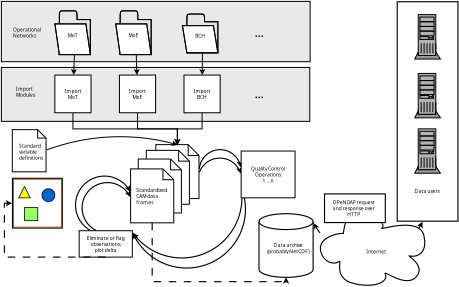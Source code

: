 <?xml version="1.0" encoding="UTF-8"?>
<dia:diagram xmlns:dia="http://www.lysator.liu.se/~alla/dia/">
  <dia:layer name="Background" visible="true" active="true">
    <dia:object type="Standard - Arc" version="0" id="O0">
      <dia:attribute name="obj_pos">
        <dia:point val="24.845,25.078"/>
      </dia:attribute>
      <dia:attribute name="obj_bb">
        <dia:rectangle val="24.768,22.098;36.952,25.527"/>
      </dia:attribute>
      <dia:attribute name="conn_endpoints">
        <dia:point val="24.845,25.078"/>
        <dia:point val="36.875,25.45"/>
      </dia:attribute>
      <dia:attribute name="curve_distance">
        <dia:real val="-3.088"/>
      </dia:attribute>
      <dia:attribute name="line_width">
        <dia:real val="0.15"/>
      </dia:attribute>
      <dia:attribute name="end_arrow">
        <dia:enum val="22"/>
      </dia:attribute>
      <dia:attribute name="end_arrow_length">
        <dia:real val="0.5"/>
      </dia:attribute>
      <dia:attribute name="end_arrow_width">
        <dia:real val="0.5"/>
      </dia:attribute>
      <dia:connections>
        <dia:connection handle="0" to="O5" connection="4"/>
        <dia:connection handle="1" to="O29" connection="16"/>
      </dia:connections>
    </dia:object>
    <dia:object type="Standard - Arc" version="0" id="O1">
      <dia:attribute name="obj_pos">
        <dia:point val="24.845,25.078"/>
      </dia:attribute>
      <dia:attribute name="obj_bb">
        <dia:rectangle val="24.768,23.215;36.952,25.527"/>
      </dia:attribute>
      <dia:attribute name="conn_endpoints">
        <dia:point val="24.845,25.078"/>
        <dia:point val="36.875,25.45"/>
      </dia:attribute>
      <dia:attribute name="curve_distance">
        <dia:real val="-1.97"/>
      </dia:attribute>
      <dia:attribute name="line_width">
        <dia:real val="0.15"/>
      </dia:attribute>
      <dia:attribute name="end_arrow">
        <dia:enum val="22"/>
      </dia:attribute>
      <dia:attribute name="end_arrow_length">
        <dia:real val="0.5"/>
      </dia:attribute>
      <dia:attribute name="end_arrow_width">
        <dia:real val="0.5"/>
      </dia:attribute>
      <dia:connections>
        <dia:connection handle="0" to="O5" connection="4"/>
        <dia:connection handle="1" to="O29" connection="16"/>
      </dia:connections>
    </dia:object>
    <dia:object type="Standard - Arc" version="0" id="O2">
      <dia:attribute name="obj_pos">
        <dia:point val="39.89,34.881"/>
      </dia:attribute>
      <dia:attribute name="obj_bb">
        <dia:rectangle val="39.784,16.994;60.227,37.223"/>
      </dia:attribute>
      <dia:attribute name="conn_endpoints">
        <dia:point val="39.89,34.881"/>
        <dia:point val="58.028,17.1"/>
      </dia:attribute>
      <dia:attribute name="curve_distance">
        <dia:real val="10.443"/>
      </dia:attribute>
      <dia:attribute name="line_width">
        <dia:real val="0.15"/>
      </dia:attribute>
      <dia:attribute name="line_style">
        <dia:enum val="1"/>
      </dia:attribute>
      <dia:attribute name="start_arrow">
        <dia:enum val="22"/>
      </dia:attribute>
      <dia:attribute name="start_arrow_length">
        <dia:real val="0.5"/>
      </dia:attribute>
      <dia:attribute name="start_arrow_width">
        <dia:real val="0.5"/>
      </dia:attribute>
      <dia:attribute name="end_arrow">
        <dia:enum val="22"/>
      </dia:attribute>
      <dia:attribute name="end_arrow_length">
        <dia:real val="0.5"/>
      </dia:attribute>
      <dia:attribute name="end_arrow_width">
        <dia:real val="0.5"/>
      </dia:attribute>
      <dia:connections>
        <dia:connection handle="0" to="O37" connection="2"/>
        <dia:connection handle="1" to="O42" connection="8"/>
      </dia:connections>
    </dia:object>
    <dia:group>
      <dia:object type="Filesystem - File" version="1" id="O3">
        <dia:attribute name="obj_pos">
          <dia:point val="2.95,19.512"/>
        </dia:attribute>
        <dia:attribute name="obj_bb">
          <dia:rectangle val="2.9,19.462;7.496,25.156"/>
        </dia:attribute>
        <dia:attribute name="meta">
          <dia:composite type="dict"/>
        </dia:attribute>
        <dia:attribute name="elem_corner">
          <dia:point val="2.95,19.512"/>
        </dia:attribute>
        <dia:attribute name="elem_width">
          <dia:real val="4.475"/>
        </dia:attribute>
        <dia:attribute name="elem_height">
          <dia:real val="5.594"/>
        </dia:attribute>
        <dia:attribute name="line_width">
          <dia:real val="0.1"/>
        </dia:attribute>
        <dia:attribute name="line_colour">
          <dia:color val="#000000"/>
        </dia:attribute>
        <dia:attribute name="fill_colour">
          <dia:color val="#ffffff"/>
        </dia:attribute>
        <dia:attribute name="show_background">
          <dia:boolean val="true"/>
        </dia:attribute>
        <dia:attribute name="line_style">
          <dia:enum val="0"/>
          <dia:real val="1"/>
        </dia:attribute>
        <dia:attribute name="flip_horizontal">
          <dia:boolean val="false"/>
        </dia:attribute>
        <dia:attribute name="flip_vertical">
          <dia:boolean val="false"/>
        </dia:attribute>
        <dia:attribute name="subscale">
          <dia:real val="1"/>
        </dia:attribute>
      </dia:object>
      <dia:object type="Standard - Text" version="1" id="O4">
        <dia:attribute name="obj_pos">
          <dia:point val="3.837,21.909"/>
        </dia:attribute>
        <dia:attribute name="obj_bb">
          <dia:rectangle val="3.837,21.314;7.18,23.662"/>
        </dia:attribute>
        <dia:attribute name="text">
          <dia:composite type="text">
            <dia:attribute name="string">
              <dia:string>#Standard
variable
definitions#</dia:string>
            </dia:attribute>
            <dia:attribute name="font">
              <dia:font family="sans" style="0" name="Helvetica"/>
            </dia:attribute>
            <dia:attribute name="height">
              <dia:real val="0.8"/>
            </dia:attribute>
            <dia:attribute name="pos">
              <dia:point val="3.837,21.909"/>
            </dia:attribute>
            <dia:attribute name="color">
              <dia:color val="#000000"/>
            </dia:attribute>
            <dia:attribute name="alignment">
              <dia:enum val="0"/>
            </dia:attribute>
          </dia:composite>
        </dia:attribute>
        <dia:attribute name="valign">
          <dia:enum val="3"/>
        </dia:attribute>
      </dia:object>
    </dia:group>
    <dia:group>
      <dia:object type="Filesystem - File" version="1" id="O5">
        <dia:attribute name="obj_pos">
          <dia:point val="21.985,21.503"/>
        </dia:attribute>
        <dia:attribute name="obj_bb">
          <dia:rectangle val="21.935,21.453;27.776,28.703"/>
        </dia:attribute>
        <dia:attribute name="meta">
          <dia:composite type="dict"/>
        </dia:attribute>
        <dia:attribute name="elem_corner">
          <dia:point val="21.985,21.503"/>
        </dia:attribute>
        <dia:attribute name="elem_width">
          <dia:real val="5.72"/>
        </dia:attribute>
        <dia:attribute name="elem_height">
          <dia:real val="7.15"/>
        </dia:attribute>
        <dia:attribute name="line_width">
          <dia:real val="0.1"/>
        </dia:attribute>
        <dia:attribute name="line_colour">
          <dia:color val="#000000"/>
        </dia:attribute>
        <dia:attribute name="fill_colour">
          <dia:color val="#ffffff"/>
        </dia:attribute>
        <dia:attribute name="show_background">
          <dia:boolean val="true"/>
        </dia:attribute>
        <dia:attribute name="line_style">
          <dia:enum val="0"/>
          <dia:real val="1"/>
        </dia:attribute>
        <dia:attribute name="flip_horizontal">
          <dia:boolean val="false"/>
        </dia:attribute>
        <dia:attribute name="flip_vertical">
          <dia:boolean val="false"/>
        </dia:attribute>
        <dia:attribute name="subscale">
          <dia:real val="1"/>
        </dia:attribute>
      </dia:object>
      <dia:object type="Filesystem - File" version="1" id="O6">
        <dia:attribute name="obj_pos">
          <dia:point val="20.72,22.258"/>
        </dia:attribute>
        <dia:attribute name="obj_bb">
          <dia:rectangle val="20.67,22.208;26.511,29.458"/>
        </dia:attribute>
        <dia:attribute name="meta">
          <dia:composite type="dict"/>
        </dia:attribute>
        <dia:attribute name="elem_corner">
          <dia:point val="20.72,22.258"/>
        </dia:attribute>
        <dia:attribute name="elem_width">
          <dia:real val="5.72"/>
        </dia:attribute>
        <dia:attribute name="elem_height">
          <dia:real val="7.15"/>
        </dia:attribute>
        <dia:attribute name="line_width">
          <dia:real val="0.1"/>
        </dia:attribute>
        <dia:attribute name="line_colour">
          <dia:color val="#000000"/>
        </dia:attribute>
        <dia:attribute name="fill_colour">
          <dia:color val="#ffffff"/>
        </dia:attribute>
        <dia:attribute name="show_background">
          <dia:boolean val="true"/>
        </dia:attribute>
        <dia:attribute name="line_style">
          <dia:enum val="0"/>
          <dia:real val="1"/>
        </dia:attribute>
        <dia:attribute name="flip_horizontal">
          <dia:boolean val="false"/>
        </dia:attribute>
        <dia:attribute name="flip_vertical">
          <dia:boolean val="false"/>
        </dia:attribute>
        <dia:attribute name="subscale">
          <dia:real val="1"/>
        </dia:attribute>
      </dia:object>
      <dia:object type="Filesystem - File" version="1" id="O7">
        <dia:attribute name="obj_pos">
          <dia:point val="19.655,23.413"/>
        </dia:attribute>
        <dia:attribute name="obj_bb">
          <dia:rectangle val="19.605,23.363;25.446,30.613"/>
        </dia:attribute>
        <dia:attribute name="meta">
          <dia:composite type="dict"/>
        </dia:attribute>
        <dia:attribute name="elem_corner">
          <dia:point val="19.655,23.413"/>
        </dia:attribute>
        <dia:attribute name="elem_width">
          <dia:real val="5.72"/>
        </dia:attribute>
        <dia:attribute name="elem_height">
          <dia:real val="7.15"/>
        </dia:attribute>
        <dia:attribute name="line_width">
          <dia:real val="0.1"/>
        </dia:attribute>
        <dia:attribute name="line_colour">
          <dia:color val="#000000"/>
        </dia:attribute>
        <dia:attribute name="fill_colour">
          <dia:color val="#ffffff"/>
        </dia:attribute>
        <dia:attribute name="show_background">
          <dia:boolean val="true"/>
        </dia:attribute>
        <dia:attribute name="line_style">
          <dia:enum val="0"/>
          <dia:real val="1"/>
        </dia:attribute>
        <dia:attribute name="flip_horizontal">
          <dia:boolean val="false"/>
        </dia:attribute>
        <dia:attribute name="flip_vertical">
          <dia:boolean val="false"/>
        </dia:attribute>
        <dia:attribute name="subscale">
          <dia:real val="1"/>
        </dia:attribute>
      </dia:object>
      <dia:object type="Filesystem - File" version="1" id="O8">
        <dia:attribute name="obj_pos">
          <dia:point val="18.64,24.718"/>
        </dia:attribute>
        <dia:attribute name="obj_bb">
          <dia:rectangle val="18.59,24.668;24.431,31.918"/>
        </dia:attribute>
        <dia:attribute name="meta">
          <dia:composite type="dict"/>
        </dia:attribute>
        <dia:attribute name="elem_corner">
          <dia:point val="18.64,24.718"/>
        </dia:attribute>
        <dia:attribute name="elem_width">
          <dia:real val="5.72"/>
        </dia:attribute>
        <dia:attribute name="elem_height">
          <dia:real val="7.15"/>
        </dia:attribute>
        <dia:attribute name="line_width">
          <dia:real val="0.1"/>
        </dia:attribute>
        <dia:attribute name="line_colour">
          <dia:color val="#000000"/>
        </dia:attribute>
        <dia:attribute name="fill_colour">
          <dia:color val="#ffffff"/>
        </dia:attribute>
        <dia:attribute name="show_background">
          <dia:boolean val="true"/>
        </dia:attribute>
        <dia:attribute name="line_style">
          <dia:enum val="0"/>
          <dia:real val="1"/>
        </dia:attribute>
        <dia:attribute name="flip_horizontal">
          <dia:boolean val="false"/>
        </dia:attribute>
        <dia:attribute name="flip_vertical">
          <dia:boolean val="false"/>
        </dia:attribute>
        <dia:attribute name="subscale">
          <dia:real val="1"/>
        </dia:attribute>
      </dia:object>
      <dia:object type="Standard - Text" version="1" id="O9">
        <dia:attribute name="obj_pos">
          <dia:point val="19.4,27.793"/>
        </dia:attribute>
        <dia:attribute name="obj_bb">
          <dia:rectangle val="19.4,27.198;23.618,29.545"/>
        </dia:attribute>
        <dia:attribute name="text">
          <dia:composite type="text">
            <dia:attribute name="string">
              <dia:string>#Standardized
CAM data
frames#</dia:string>
            </dia:attribute>
            <dia:attribute name="font">
              <dia:font family="sans" style="0" name="Helvetica"/>
            </dia:attribute>
            <dia:attribute name="height">
              <dia:real val="0.8"/>
            </dia:attribute>
            <dia:attribute name="pos">
              <dia:point val="19.4,27.793"/>
            </dia:attribute>
            <dia:attribute name="color">
              <dia:color val="#000000"/>
            </dia:attribute>
            <dia:attribute name="alignment">
              <dia:enum val="0"/>
            </dia:attribute>
          </dia:composite>
        </dia:attribute>
        <dia:attribute name="valign">
          <dia:enum val="3"/>
        </dia:attribute>
      </dia:object>
    </dia:group>
    <dia:object type="Standard - Arc" version="0" id="O10">
      <dia:attribute name="obj_pos">
        <dia:point val="5.188,22.309"/>
      </dia:attribute>
      <dia:attribute name="obj_bb">
        <dia:rectangle val="5.135,20.436;24.897,22.361"/>
      </dia:attribute>
      <dia:attribute name="conn_endpoints">
        <dia:point val="5.188,22.309"/>
        <dia:point val="24.845,21.503"/>
      </dia:attribute>
      <dia:attribute name="curve_distance">
        <dia:real val="-1.391"/>
      </dia:attribute>
      <dia:attribute name="end_arrow">
        <dia:enum val="22"/>
      </dia:attribute>
      <dia:attribute name="end_arrow_length">
        <dia:real val="0.5"/>
      </dia:attribute>
      <dia:attribute name="end_arrow_width">
        <dia:real val="0.5"/>
      </dia:attribute>
      <dia:connections>
        <dia:connection handle="0" to="O3" connection="4"/>
        <dia:connection handle="1" to="O5" connection="0"/>
      </dia:connections>
    </dia:object>
    <dia:group>
      <dia:object type="Standard - Box" version="0" id="O11">
        <dia:attribute name="obj_pos">
          <dia:point val="1.5,2.5"/>
        </dia:attribute>
        <dia:attribute name="obj_bb">
          <dia:rectangle val="1.45,2.45;42.5,10.55"/>
        </dia:attribute>
        <dia:attribute name="elem_corner">
          <dia:point val="1.5,2.5"/>
        </dia:attribute>
        <dia:attribute name="elem_width">
          <dia:real val="40.95"/>
        </dia:attribute>
        <dia:attribute name="elem_height">
          <dia:real val="8"/>
        </dia:attribute>
        <dia:attribute name="border_width">
          <dia:real val="0.1"/>
        </dia:attribute>
        <dia:attribute name="inner_color">
          <dia:color val="#e9e9e9"/>
        </dia:attribute>
        <dia:attribute name="show_background">
          <dia:boolean val="true"/>
        </dia:attribute>
      </dia:object>
      <dia:object type="Filesystem - Folder" version="1" id="O12">
        <dia:attribute name="obj_pos">
          <dia:point val="8.6,3.75"/>
        </dia:attribute>
        <dia:attribute name="obj_bb">
          <dia:rectangle val="8.542,3.7;13.358,9.6"/>
        </dia:attribute>
        <dia:attribute name="meta">
          <dia:composite type="dict"/>
        </dia:attribute>
        <dia:attribute name="elem_corner">
          <dia:point val="8.6,3.75"/>
        </dia:attribute>
        <dia:attribute name="elem_width">
          <dia:real val="4.7"/>
        </dia:attribute>
        <dia:attribute name="elem_height">
          <dia:real val="5.8"/>
        </dia:attribute>
        <dia:attribute name="line_width">
          <dia:real val="0.1"/>
        </dia:attribute>
        <dia:attribute name="line_colour">
          <dia:color val="#000000"/>
        </dia:attribute>
        <dia:attribute name="fill_colour">
          <dia:color val="#ffffff"/>
        </dia:attribute>
        <dia:attribute name="show_background">
          <dia:boolean val="true"/>
        </dia:attribute>
        <dia:attribute name="line_style">
          <dia:enum val="0"/>
          <dia:real val="1"/>
        </dia:attribute>
        <dia:attribute name="padding">
          <dia:real val="0.1"/>
        </dia:attribute>
        <dia:attribute name="text">
          <dia:composite type="text">
            <dia:attribute name="string">
              <dia:string>#MoT#</dia:string>
            </dia:attribute>
            <dia:attribute name="font">
              <dia:font family="sans" style="0" name="Helvetica"/>
            </dia:attribute>
            <dia:attribute name="height">
              <dia:real val="0.8"/>
            </dia:attribute>
            <dia:attribute name="pos">
              <dia:point val="10.95,7.14"/>
            </dia:attribute>
            <dia:attribute name="color">
              <dia:color val="#000000"/>
            </dia:attribute>
            <dia:attribute name="alignment">
              <dia:enum val="1"/>
            </dia:attribute>
          </dia:composite>
        </dia:attribute>
        <dia:attribute name="flip_horizontal">
          <dia:boolean val="false"/>
        </dia:attribute>
        <dia:attribute name="flip_vertical">
          <dia:boolean val="false"/>
        </dia:attribute>
        <dia:attribute name="subscale">
          <dia:real val="1"/>
        </dia:attribute>
      </dia:object>
      <dia:object type="Filesystem - Folder" version="1" id="O13">
        <dia:attribute name="obj_pos">
          <dia:point val="16.664,3.75"/>
        </dia:attribute>
        <dia:attribute name="obj_bb">
          <dia:rectangle val="16.606,3.7;21.422,9.6"/>
        </dia:attribute>
        <dia:attribute name="meta">
          <dia:composite type="dict"/>
        </dia:attribute>
        <dia:attribute name="elem_corner">
          <dia:point val="16.664,3.75"/>
        </dia:attribute>
        <dia:attribute name="elem_width">
          <dia:real val="4.7"/>
        </dia:attribute>
        <dia:attribute name="elem_height">
          <dia:real val="5.8"/>
        </dia:attribute>
        <dia:attribute name="line_width">
          <dia:real val="0.1"/>
        </dia:attribute>
        <dia:attribute name="line_colour">
          <dia:color val="#000000"/>
        </dia:attribute>
        <dia:attribute name="fill_colour">
          <dia:color val="#ffffff"/>
        </dia:attribute>
        <dia:attribute name="show_background">
          <dia:boolean val="true"/>
        </dia:attribute>
        <dia:attribute name="line_style">
          <dia:enum val="0"/>
          <dia:real val="1"/>
        </dia:attribute>
        <dia:attribute name="padding">
          <dia:real val="0.1"/>
        </dia:attribute>
        <dia:attribute name="text">
          <dia:composite type="text">
            <dia:attribute name="string">
              <dia:string>#MoE#</dia:string>
            </dia:attribute>
            <dia:attribute name="font">
              <dia:font family="sans" style="0" name="Helvetica"/>
            </dia:attribute>
            <dia:attribute name="height">
              <dia:real val="0.8"/>
            </dia:attribute>
            <dia:attribute name="pos">
              <dia:point val="19.014,7.14"/>
            </dia:attribute>
            <dia:attribute name="color">
              <dia:color val="#000000"/>
            </dia:attribute>
            <dia:attribute name="alignment">
              <dia:enum val="1"/>
            </dia:attribute>
          </dia:composite>
        </dia:attribute>
        <dia:attribute name="flip_horizontal">
          <dia:boolean val="false"/>
        </dia:attribute>
        <dia:attribute name="flip_vertical">
          <dia:boolean val="false"/>
        </dia:attribute>
        <dia:attribute name="subscale">
          <dia:real val="1"/>
        </dia:attribute>
      </dia:object>
      <dia:object type="Filesystem - Folder" version="1" id="O14">
        <dia:attribute name="obj_pos">
          <dia:point val="25.512,4.181"/>
        </dia:attribute>
        <dia:attribute name="obj_bb">
          <dia:rectangle val="25.453,4.131;30.271,9.363"/>
        </dia:attribute>
        <dia:attribute name="meta">
          <dia:composite type="dict"/>
        </dia:attribute>
        <dia:attribute name="elem_corner">
          <dia:point val="25.512,4.181"/>
        </dia:attribute>
        <dia:attribute name="elem_width">
          <dia:real val="4.7"/>
        </dia:attribute>
        <dia:attribute name="elem_height">
          <dia:real val="5.131"/>
        </dia:attribute>
        <dia:attribute name="line_width">
          <dia:real val="0.1"/>
        </dia:attribute>
        <dia:attribute name="line_colour">
          <dia:color val="#000000"/>
        </dia:attribute>
        <dia:attribute name="fill_colour">
          <dia:color val="#ffffff"/>
        </dia:attribute>
        <dia:attribute name="show_background">
          <dia:boolean val="true"/>
        </dia:attribute>
        <dia:attribute name="line_style">
          <dia:enum val="0"/>
          <dia:real val="1"/>
        </dia:attribute>
        <dia:attribute name="padding">
          <dia:real val="0.1"/>
        </dia:attribute>
        <dia:attribute name="text">
          <dia:composite type="text">
            <dia:attribute name="string">
              <dia:string>#BCH#</dia:string>
            </dia:attribute>
            <dia:attribute name="font">
              <dia:font family="sans" style="0" name="Helvetica"/>
            </dia:attribute>
            <dia:attribute name="height">
              <dia:real val="0.8"/>
            </dia:attribute>
            <dia:attribute name="pos">
              <dia:point val="27.862,7.203"/>
            </dia:attribute>
            <dia:attribute name="color">
              <dia:color val="#000000"/>
            </dia:attribute>
            <dia:attribute name="alignment">
              <dia:enum val="1"/>
            </dia:attribute>
          </dia:composite>
        </dia:attribute>
        <dia:attribute name="flip_horizontal">
          <dia:boolean val="false"/>
        </dia:attribute>
        <dia:attribute name="flip_vertical">
          <dia:boolean val="false"/>
        </dia:attribute>
        <dia:attribute name="subscale">
          <dia:real val="1"/>
        </dia:attribute>
      </dia:object>
      <dia:object type="Standard - Text" version="1" id="O15">
        <dia:attribute name="obj_pos">
          <dia:point val="3.05,6.5"/>
        </dia:attribute>
        <dia:attribute name="obj_bb">
          <dia:rectangle val="3.05,5.905;6.798,7.452"/>
        </dia:attribute>
        <dia:attribute name="text">
          <dia:composite type="text">
            <dia:attribute name="string">
              <dia:string>#Operational
Networks#</dia:string>
            </dia:attribute>
            <dia:attribute name="font">
              <dia:font family="sans" style="0" name="Helvetica"/>
            </dia:attribute>
            <dia:attribute name="height">
              <dia:real val="0.8"/>
            </dia:attribute>
            <dia:attribute name="pos">
              <dia:point val="3.05,6.5"/>
            </dia:attribute>
            <dia:attribute name="color">
              <dia:color val="#000000"/>
            </dia:attribute>
            <dia:attribute name="alignment">
              <dia:enum val="0"/>
            </dia:attribute>
          </dia:composite>
        </dia:attribute>
        <dia:attribute name="valign">
          <dia:enum val="3"/>
        </dia:attribute>
      </dia:object>
      <dia:object type="Standard - Text" version="1" id="O16">
        <dia:attribute name="obj_pos">
          <dia:point val="35.055,7.236"/>
        </dia:attribute>
        <dia:attribute name="obj_bb">
          <dia:rectangle val="35.055,5.664;36.667,7.636"/>
        </dia:attribute>
        <dia:attribute name="text">
          <dia:composite type="text">
            <dia:attribute name="string">
              <dia:string>#...#</dia:string>
            </dia:attribute>
            <dia:attribute name="font">
              <dia:font family="sans" style="0" name="Helvetica"/>
            </dia:attribute>
            <dia:attribute name="height">
              <dia:real val="2.117"/>
            </dia:attribute>
            <dia:attribute name="pos">
              <dia:point val="35.055,7.236"/>
            </dia:attribute>
            <dia:attribute name="color">
              <dia:color val="#000000"/>
            </dia:attribute>
            <dia:attribute name="alignment">
              <dia:enum val="0"/>
            </dia:attribute>
          </dia:composite>
        </dia:attribute>
        <dia:attribute name="valign">
          <dia:enum val="3"/>
        </dia:attribute>
      </dia:object>
    </dia:group>
    <dia:group>
      <dia:object type="Standard - Box" version="0" id="O17">
        <dia:attribute name="obj_pos">
          <dia:point val="1.5,11.262"/>
        </dia:attribute>
        <dia:attribute name="obj_bb">
          <dia:rectangle val="1.45,11.213;42.45,18.462"/>
        </dia:attribute>
        <dia:attribute name="elem_corner">
          <dia:point val="1.5,11.262"/>
        </dia:attribute>
        <dia:attribute name="elem_width">
          <dia:real val="40.9"/>
        </dia:attribute>
        <dia:attribute name="elem_height">
          <dia:real val="7.15"/>
        </dia:attribute>
        <dia:attribute name="border_width">
          <dia:real val="0.1"/>
        </dia:attribute>
        <dia:attribute name="inner_color">
          <dia:color val="#e9e9e9"/>
        </dia:attribute>
        <dia:attribute name="show_background">
          <dia:boolean val="true"/>
        </dia:attribute>
      </dia:object>
      <dia:object type="Flowchart - Box" version="0" id="O18">
        <dia:attribute name="obj_pos">
          <dia:point val="8.592,12.273"/>
        </dia:attribute>
        <dia:attribute name="obj_bb">
          <dia:rectangle val="8.542,12.223;13.442,17.323"/>
        </dia:attribute>
        <dia:attribute name="elem_corner">
          <dia:point val="8.592,12.273"/>
        </dia:attribute>
        <dia:attribute name="elem_width">
          <dia:real val="4.8"/>
        </dia:attribute>
        <dia:attribute name="elem_height">
          <dia:real val="5.0"/>
        </dia:attribute>
        <dia:attribute name="show_background">
          <dia:boolean val="true"/>
        </dia:attribute>
        <dia:attribute name="padding">
          <dia:real val="0.5"/>
        </dia:attribute>
        <dia:attribute name="text">
          <dia:composite type="text">
            <dia:attribute name="string">
              <dia:string>#Import
MoT#</dia:string>
            </dia:attribute>
            <dia:attribute name="font">
              <dia:font family="sans" style="0" name="Helvetica"/>
            </dia:attribute>
            <dia:attribute name="height">
              <dia:real val="0.8"/>
            </dia:attribute>
            <dia:attribute name="pos">
              <dia:point val="10.992,14.568"/>
            </dia:attribute>
            <dia:attribute name="color">
              <dia:color val="#000000"/>
            </dia:attribute>
            <dia:attribute name="alignment">
              <dia:enum val="1"/>
            </dia:attribute>
          </dia:composite>
        </dia:attribute>
      </dia:object>
      <dia:object type="Flowchart - Box" version="0" id="O19">
        <dia:attribute name="obj_pos">
          <dia:point val="17.156,12.273"/>
        </dia:attribute>
        <dia:attribute name="obj_bb">
          <dia:rectangle val="17.106,12.223;22.006,17.323"/>
        </dia:attribute>
        <dia:attribute name="elem_corner">
          <dia:point val="17.156,12.273"/>
        </dia:attribute>
        <dia:attribute name="elem_width">
          <dia:real val="4.8"/>
        </dia:attribute>
        <dia:attribute name="elem_height">
          <dia:real val="5.0"/>
        </dia:attribute>
        <dia:attribute name="show_background">
          <dia:boolean val="true"/>
        </dia:attribute>
        <dia:attribute name="padding">
          <dia:real val="0.5"/>
        </dia:attribute>
        <dia:attribute name="text">
          <dia:composite type="text">
            <dia:attribute name="string">
              <dia:string>#Import
MoE#</dia:string>
            </dia:attribute>
            <dia:attribute name="font">
              <dia:font family="sans" style="0" name="Helvetica"/>
            </dia:attribute>
            <dia:attribute name="height">
              <dia:real val="0.8"/>
            </dia:attribute>
            <dia:attribute name="pos">
              <dia:point val="19.556,14.568"/>
            </dia:attribute>
            <dia:attribute name="color">
              <dia:color val="#000000"/>
            </dia:attribute>
            <dia:attribute name="alignment">
              <dia:enum val="1"/>
            </dia:attribute>
          </dia:composite>
        </dia:attribute>
      </dia:object>
      <dia:object type="Flowchart - Box" version="0" id="O20">
        <dia:attribute name="obj_pos">
          <dia:point val="25.72,12.273"/>
        </dia:attribute>
        <dia:attribute name="obj_bb">
          <dia:rectangle val="25.67,12.223;30.57,17.323"/>
        </dia:attribute>
        <dia:attribute name="elem_corner">
          <dia:point val="25.72,12.273"/>
        </dia:attribute>
        <dia:attribute name="elem_width">
          <dia:real val="4.8"/>
        </dia:attribute>
        <dia:attribute name="elem_height">
          <dia:real val="5.0"/>
        </dia:attribute>
        <dia:attribute name="show_background">
          <dia:boolean val="true"/>
        </dia:attribute>
        <dia:attribute name="padding">
          <dia:real val="0.5"/>
        </dia:attribute>
        <dia:attribute name="text">
          <dia:composite type="text">
            <dia:attribute name="string">
              <dia:string>#Import
BCH#</dia:string>
            </dia:attribute>
            <dia:attribute name="font">
              <dia:font family="sans" style="0" name="Helvetica"/>
            </dia:attribute>
            <dia:attribute name="height">
              <dia:real val="0.8"/>
            </dia:attribute>
            <dia:attribute name="pos">
              <dia:point val="28.12,14.568"/>
            </dia:attribute>
            <dia:attribute name="color">
              <dia:color val="#000000"/>
            </dia:attribute>
            <dia:attribute name="alignment">
              <dia:enum val="1"/>
            </dia:attribute>
          </dia:composite>
        </dia:attribute>
      </dia:object>
      <dia:object type="Standard - Text" version="1" id="O21">
        <dia:attribute name="obj_pos">
          <dia:point val="3.45,14.363"/>
        </dia:attribute>
        <dia:attribute name="obj_bb">
          <dia:rectangle val="3.45,13.768;6.107,15.315"/>
        </dia:attribute>
        <dia:attribute name="text">
          <dia:composite type="text">
            <dia:attribute name="string">
              <dia:string>#Import
Modules#</dia:string>
            </dia:attribute>
            <dia:attribute name="font">
              <dia:font family="sans" style="0" name="Helvetica"/>
            </dia:attribute>
            <dia:attribute name="height">
              <dia:real val="0.8"/>
            </dia:attribute>
            <dia:attribute name="pos">
              <dia:point val="3.45,14.363"/>
            </dia:attribute>
            <dia:attribute name="color">
              <dia:color val="#000000"/>
            </dia:attribute>
            <dia:attribute name="alignment">
              <dia:enum val="0"/>
            </dia:attribute>
          </dia:composite>
        </dia:attribute>
        <dia:attribute name="valign">
          <dia:enum val="3"/>
        </dia:attribute>
      </dia:object>
      <dia:object type="Standard - Text" version="1" id="O22">
        <dia:attribute name="obj_pos">
          <dia:point val="35.055,15.359"/>
        </dia:attribute>
        <dia:attribute name="obj_bb">
          <dia:rectangle val="35.055,13.786;36.667,15.759"/>
        </dia:attribute>
        <dia:attribute name="text">
          <dia:composite type="text">
            <dia:attribute name="string">
              <dia:string>#...#</dia:string>
            </dia:attribute>
            <dia:attribute name="font">
              <dia:font family="sans" style="0" name="Helvetica"/>
            </dia:attribute>
            <dia:attribute name="height">
              <dia:real val="2.117"/>
            </dia:attribute>
            <dia:attribute name="pos">
              <dia:point val="35.055,15.359"/>
            </dia:attribute>
            <dia:attribute name="color">
              <dia:color val="#000000"/>
            </dia:attribute>
            <dia:attribute name="alignment">
              <dia:enum val="0"/>
            </dia:attribute>
          </dia:composite>
        </dia:attribute>
        <dia:attribute name="valign">
          <dia:enum val="3"/>
        </dia:attribute>
      </dia:object>
    </dia:group>
    <dia:object type="Standard - ZigZagLine" version="1" id="O23">
      <dia:attribute name="obj_pos">
        <dia:point val="10.992,17.323"/>
      </dia:attribute>
      <dia:attribute name="obj_bb">
        <dia:rectangle val="10.942,17.273;25.207,21.615"/>
      </dia:attribute>
      <dia:attribute name="orth_points">
        <dia:point val="10.992,17.323"/>
        <dia:point val="10.992,19.413"/>
        <dia:point val="24.845,19.413"/>
        <dia:point val="24.845,21.503"/>
      </dia:attribute>
      <dia:attribute name="orth_orient">
        <dia:enum val="1"/>
        <dia:enum val="0"/>
        <dia:enum val="1"/>
      </dia:attribute>
      <dia:attribute name="autorouting">
        <dia:boolean val="true"/>
      </dia:attribute>
      <dia:attribute name="end_arrow">
        <dia:enum val="22"/>
      </dia:attribute>
      <dia:attribute name="end_arrow_length">
        <dia:real val="0.5"/>
      </dia:attribute>
      <dia:attribute name="end_arrow_width">
        <dia:real val="0.5"/>
      </dia:attribute>
      <dia:connections>
        <dia:connection handle="0" to="O18" connection="16"/>
        <dia:connection handle="1" to="O5" connection="0"/>
      </dia:connections>
    </dia:object>
    <dia:object type="Standard - ZigZagLine" version="1" id="O24">
      <dia:attribute name="obj_pos">
        <dia:point val="19.556,17.323"/>
      </dia:attribute>
      <dia:attribute name="obj_bb">
        <dia:rectangle val="19.506,17.273;25.207,21.615"/>
      </dia:attribute>
      <dia:attribute name="orth_points">
        <dia:point val="19.556,17.323"/>
        <dia:point val="19.556,19.413"/>
        <dia:point val="24.845,19.413"/>
        <dia:point val="24.845,21.503"/>
      </dia:attribute>
      <dia:attribute name="orth_orient">
        <dia:enum val="1"/>
        <dia:enum val="0"/>
        <dia:enum val="1"/>
      </dia:attribute>
      <dia:attribute name="autorouting">
        <dia:boolean val="true"/>
      </dia:attribute>
      <dia:attribute name="end_arrow">
        <dia:enum val="22"/>
      </dia:attribute>
      <dia:attribute name="end_arrow_length">
        <dia:real val="0.5"/>
      </dia:attribute>
      <dia:attribute name="end_arrow_width">
        <dia:real val="0.5"/>
      </dia:attribute>
      <dia:connections>
        <dia:connection handle="0" to="O19" connection="16"/>
        <dia:connection handle="1" to="O5" connection="0"/>
      </dia:connections>
    </dia:object>
    <dia:object type="Standard - ZigZagLine" version="1" id="O25">
      <dia:attribute name="obj_pos">
        <dia:point val="28.12,17.323"/>
      </dia:attribute>
      <dia:attribute name="obj_bb">
        <dia:rectangle val="24.484,17.273;28.17,21.615"/>
      </dia:attribute>
      <dia:attribute name="orth_points">
        <dia:point val="28.12,17.323"/>
        <dia:point val="28.12,19.413"/>
        <dia:point val="24.845,19.413"/>
        <dia:point val="24.845,21.503"/>
      </dia:attribute>
      <dia:attribute name="orth_orient">
        <dia:enum val="1"/>
        <dia:enum val="0"/>
        <dia:enum val="1"/>
      </dia:attribute>
      <dia:attribute name="autorouting">
        <dia:boolean val="true"/>
      </dia:attribute>
      <dia:attribute name="end_arrow">
        <dia:enum val="22"/>
      </dia:attribute>
      <dia:attribute name="end_arrow_length">
        <dia:real val="0.5"/>
      </dia:attribute>
      <dia:attribute name="end_arrow_width">
        <dia:real val="0.5"/>
      </dia:attribute>
      <dia:connections>
        <dia:connection handle="0" to="O20" connection="16"/>
        <dia:connection handle="1" to="O5" connection="0"/>
      </dia:connections>
    </dia:object>
    <dia:object type="Standard - Line" version="0" id="O26">
      <dia:attribute name="obj_pos">
        <dia:point val="19.392,9.6"/>
      </dia:attribute>
      <dia:attribute name="obj_bb">
        <dia:rectangle val="19.094,9.548;19.817,12.335"/>
      </dia:attribute>
      <dia:attribute name="conn_endpoints">
        <dia:point val="19.392,9.6"/>
        <dia:point val="19.475,12.223"/>
      </dia:attribute>
      <dia:attribute name="numcp">
        <dia:int val="1"/>
      </dia:attribute>
      <dia:attribute name="end_arrow">
        <dia:enum val="22"/>
      </dia:attribute>
      <dia:attribute name="end_arrow_length">
        <dia:real val="0.5"/>
      </dia:attribute>
      <dia:attribute name="end_arrow_width">
        <dia:real val="0.5"/>
      </dia:attribute>
      <dia:connections>
        <dia:connection handle="0" to="O13" connection="13"/>
        <dia:connection handle="1" to="O19" connection="16"/>
      </dia:connections>
    </dia:object>
    <dia:object type="Standard - Line" version="0" id="O27">
      <dia:attribute name="obj_pos">
        <dia:point val="11.192,9.6"/>
      </dia:attribute>
      <dia:attribute name="obj_bb">
        <dia:rectangle val="10.753,9.548;11.476,12.335"/>
      </dia:attribute>
      <dia:attribute name="conn_endpoints">
        <dia:point val="11.192,9.6"/>
        <dia:point val="11.091,12.223"/>
      </dia:attribute>
      <dia:attribute name="numcp">
        <dia:int val="1"/>
      </dia:attribute>
      <dia:attribute name="end_arrow">
        <dia:enum val="22"/>
      </dia:attribute>
      <dia:attribute name="end_arrow_length">
        <dia:real val="0.5"/>
      </dia:attribute>
      <dia:attribute name="end_arrow_width">
        <dia:real val="0.5"/>
      </dia:attribute>
      <dia:connections>
        <dia:connection handle="0" to="O12" connection="13"/>
        <dia:connection handle="1" to="O18" connection="16"/>
      </dia:connections>
    </dia:object>
    <dia:object type="Standard - Line" version="0" id="O28">
      <dia:attribute name="obj_pos">
        <dia:point val="28.165,9.363"/>
      </dia:attribute>
      <dia:attribute name="obj_bb">
        <dia:rectangle val="27.784,9.312;28.508,12.335"/>
      </dia:attribute>
      <dia:attribute name="conn_endpoints">
        <dia:point val="28.165,9.363"/>
        <dia:point val="28.141,12.223"/>
      </dia:attribute>
      <dia:attribute name="numcp">
        <dia:int val="1"/>
      </dia:attribute>
      <dia:attribute name="end_arrow">
        <dia:enum val="22"/>
      </dia:attribute>
      <dia:attribute name="end_arrow_length">
        <dia:real val="0.5"/>
      </dia:attribute>
      <dia:attribute name="end_arrow_width">
        <dia:real val="0.5"/>
      </dia:attribute>
      <dia:connections>
        <dia:connection handle="0" to="O14" connection="13"/>
        <dia:connection handle="1" to="O20" connection="16"/>
      </dia:connections>
    </dia:object>
    <dia:object type="Flowchart - Box" version="0" id="O29">
      <dia:attribute name="obj_pos">
        <dia:point val="33.3,22.35"/>
      </dia:attribute>
      <dia:attribute name="obj_bb">
        <dia:rectangle val="33.25,22.3;40.5,28.6"/>
      </dia:attribute>
      <dia:attribute name="elem_corner">
        <dia:point val="33.3,22.35"/>
      </dia:attribute>
      <dia:attribute name="elem_width">
        <dia:real val="7.15"/>
      </dia:attribute>
      <dia:attribute name="elem_height">
        <dia:real val="6.2"/>
      </dia:attribute>
      <dia:attribute name="show_background">
        <dia:boolean val="true"/>
      </dia:attribute>
      <dia:attribute name="padding">
        <dia:real val="0.5"/>
      </dia:attribute>
      <dia:attribute name="text">
        <dia:composite type="text">
          <dia:attribute name="string">
            <dia:string>#Quality Control
Operations
1 ... n#</dia:string>
          </dia:attribute>
          <dia:attribute name="font">
            <dia:font family="sans" style="0" name="Helvetica"/>
          </dia:attribute>
          <dia:attribute name="height">
            <dia:real val="0.8"/>
          </dia:attribute>
          <dia:attribute name="pos">
            <dia:point val="36.875,24.845"/>
          </dia:attribute>
          <dia:attribute name="color">
            <dia:color val="#000000"/>
          </dia:attribute>
          <dia:attribute name="alignment">
            <dia:enum val="1"/>
          </dia:attribute>
        </dia:composite>
      </dia:attribute>
    </dia:object>
    <dia:object type="Flowchart - Box" version="0" id="O30">
      <dia:attribute name="obj_pos">
        <dia:point val="11.815,32.916"/>
      </dia:attribute>
      <dia:attribute name="obj_bb">
        <dia:rectangle val="11.765,32.866;18.915,36.466"/>
      </dia:attribute>
      <dia:attribute name="elem_corner">
        <dia:point val="11.815,32.916"/>
      </dia:attribute>
      <dia:attribute name="elem_width">
        <dia:real val="7.05"/>
      </dia:attribute>
      <dia:attribute name="elem_height">
        <dia:real val="3.5"/>
      </dia:attribute>
      <dia:attribute name="border_width">
        <dia:real val="0.1"/>
      </dia:attribute>
      <dia:attribute name="show_background">
        <dia:boolean val="true"/>
      </dia:attribute>
      <dia:attribute name="padding">
        <dia:real val="0.5"/>
      </dia:attribute>
      <dia:attribute name="text">
        <dia:composite type="text">
          <dia:attribute name="string">
            <dia:string>#Eliminate or flag
observations;
plot delta#</dia:string>
          </dia:attribute>
          <dia:attribute name="font">
            <dia:font family="sans" style="0" name="Helvetica"/>
          </dia:attribute>
          <dia:attribute name="height">
            <dia:real val="0.8"/>
          </dia:attribute>
          <dia:attribute name="pos">
            <dia:point val="15.34,34.061"/>
          </dia:attribute>
          <dia:attribute name="color">
            <dia:color val="#000000"/>
          </dia:attribute>
          <dia:attribute name="alignment">
            <dia:enum val="1"/>
          </dia:attribute>
        </dia:composite>
      </dia:attribute>
    </dia:object>
    <dia:object type="Standard - Arc" version="0" id="O31">
      <dia:attribute name="obj_pos">
        <dia:point val="36.875,25.45"/>
      </dia:attribute>
      <dia:attribute name="obj_bb">
        <dia:rectangle val="15.242,25.352;36.974,37.078"/>
      </dia:attribute>
      <dia:attribute name="conn_endpoints">
        <dia:point val="36.875,25.45"/>
        <dia:point val="15.34,34.666"/>
      </dia:attribute>
      <dia:attribute name="curve_distance">
        <dia:real val="-6.326"/>
      </dia:attribute>
      <dia:attribute name="line_width">
        <dia:real val="0.15"/>
      </dia:attribute>
      <dia:attribute name="end_arrow">
        <dia:enum val="22"/>
      </dia:attribute>
      <dia:attribute name="end_arrow_length">
        <dia:real val="0.5"/>
      </dia:attribute>
      <dia:attribute name="end_arrow_width">
        <dia:real val="0.5"/>
      </dia:attribute>
      <dia:connections>
        <dia:connection handle="0" to="O29" connection="16"/>
        <dia:connection handle="1" to="O30" connection="16"/>
      </dia:connections>
    </dia:object>
    <dia:object type="Standard - Arc" version="0" id="O32">
      <dia:attribute name="obj_pos">
        <dia:point val="36.875,25.45"/>
      </dia:attribute>
      <dia:attribute name="obj_bb">
        <dia:rectangle val="15.242,25.352;36.974,38.324"/>
      </dia:attribute>
      <dia:attribute name="conn_endpoints">
        <dia:point val="36.875,25.45"/>
        <dia:point val="15.34,34.666"/>
      </dia:attribute>
      <dia:attribute name="curve_distance">
        <dia:real val="-7.796"/>
      </dia:attribute>
      <dia:attribute name="line_width">
        <dia:real val="0.15"/>
      </dia:attribute>
      <dia:attribute name="end_arrow">
        <dia:enum val="22"/>
      </dia:attribute>
      <dia:attribute name="end_arrow_length">
        <dia:real val="0.5"/>
      </dia:attribute>
      <dia:attribute name="end_arrow_width">
        <dia:real val="0.5"/>
      </dia:attribute>
      <dia:connections>
        <dia:connection handle="0" to="O29" connection="16"/>
        <dia:connection handle="1" to="O30" connection="16"/>
      </dia:connections>
    </dia:object>
    <dia:object type="Standard - Arc" version="0" id="O33">
      <dia:attribute name="obj_pos">
        <dia:point val="15.34,34.666"/>
      </dia:attribute>
      <dia:attribute name="obj_bb">
        <dia:rectangle val="11.497,24.616;21.658,34.773"/>
      </dia:attribute>
      <dia:attribute name="conn_endpoints">
        <dia:point val="15.34,34.666"/>
        <dia:point val="21.5,28.293"/>
      </dia:attribute>
      <dia:attribute name="curve_distance">
        <dia:real val="-7.542"/>
      </dia:attribute>
      <dia:attribute name="line_width">
        <dia:real val="0.15"/>
      </dia:attribute>
      <dia:attribute name="end_arrow">
        <dia:enum val="22"/>
      </dia:attribute>
      <dia:attribute name="end_arrow_length">
        <dia:real val="0.5"/>
      </dia:attribute>
      <dia:attribute name="end_arrow_width">
        <dia:real val="0.5"/>
      </dia:attribute>
      <dia:connections>
        <dia:connection handle="0" to="O30" connection="16"/>
        <dia:connection handle="1" to="O8" connection="4"/>
      </dia:connections>
    </dia:object>
    <dia:object type="Standard - Arc" version="0" id="O34">
      <dia:attribute name="obj_pos">
        <dia:point val="15.34,34.666"/>
      </dia:attribute>
      <dia:attribute name="obj_bb">
        <dia:rectangle val="12.317,25.419;21.607,34.773"/>
      </dia:attribute>
      <dia:attribute name="conn_endpoints">
        <dia:point val="15.34,34.666"/>
        <dia:point val="21.5,28.293"/>
      </dia:attribute>
      <dia:attribute name="curve_distance">
        <dia:real val="-6.521"/>
      </dia:attribute>
      <dia:attribute name="line_width">
        <dia:real val="0.15"/>
      </dia:attribute>
      <dia:attribute name="end_arrow">
        <dia:enum val="22"/>
      </dia:attribute>
      <dia:attribute name="end_arrow_length">
        <dia:real val="0.5"/>
      </dia:attribute>
      <dia:attribute name="end_arrow_width">
        <dia:real val="0.5"/>
      </dia:attribute>
      <dia:connections>
        <dia:connection handle="0" to="O30" connection="16"/>
        <dia:connection handle="1" to="O8" connection="4"/>
      </dia:connections>
    </dia:object>
    <dia:object type="Standard - Image" version="0" id="O35">
      <dia:attribute name="obj_pos">
        <dia:point val="3.05,26.038"/>
      </dia:attribute>
      <dia:attribute name="obj_bb">
        <dia:rectangle val="2.975,25.962;9.575,32.562"/>
      </dia:attribute>
      <dia:attribute name="elem_corner">
        <dia:point val="3.05,26.038"/>
      </dia:attribute>
      <dia:attribute name="elem_width">
        <dia:real val="6.45"/>
      </dia:attribute>
      <dia:attribute name="elem_height">
        <dia:real val="6.45"/>
      </dia:attribute>
      <dia:attribute name="border_width">
        <dia:real val="0.15"/>
      </dia:attribute>
      <dia:attribute name="draw_border">
        <dia:boolean val="true"/>
      </dia:attribute>
      <dia:attribute name="keep_aspect">
        <dia:boolean val="true"/>
      </dia:attribute>
      <dia:attribute name="file">
        <dia:string>#./example_qc.png#</dia:string>
      </dia:attribute>
    </dia:object>
    <dia:object type="Standard - ZigZagLine" version="1" id="O36">
      <dia:attribute name="obj_pos">
        <dia:point val="15.34,36.416"/>
      </dia:attribute>
      <dia:attribute name="obj_bb">
        <dia:rectangle val="1.825,28.845;15.415,36.491"/>
      </dia:attribute>
      <dia:attribute name="orth_points">
        <dia:point val="15.34,36.416"/>
        <dia:point val="1.9,36.416"/>
        <dia:point val="1.9,29.262"/>
        <dia:point val="2.904,29.262"/>
      </dia:attribute>
      <dia:attribute name="orth_orient">
        <dia:enum val="0"/>
        <dia:enum val="1"/>
        <dia:enum val="0"/>
      </dia:attribute>
      <dia:attribute name="autorouting">
        <dia:boolean val="false"/>
      </dia:attribute>
      <dia:attribute name="line_width">
        <dia:real val="0.15"/>
      </dia:attribute>
      <dia:attribute name="line_style">
        <dia:enum val="1"/>
      </dia:attribute>
      <dia:attribute name="end_arrow">
        <dia:enum val="22"/>
      </dia:attribute>
      <dia:attribute name="end_arrow_length">
        <dia:real val="0.5"/>
      </dia:attribute>
      <dia:attribute name="end_arrow_width">
        <dia:real val="0.5"/>
      </dia:attribute>
      <dia:connections>
        <dia:connection handle="0" to="O30" connection="13"/>
        <dia:connection handle="1" to="O35" connection="8"/>
      </dia:connections>
    </dia:object>
    <dia:group>
      <dia:object type="Network - Storage" version="1" id="O37">
        <dia:attribute name="obj_pos">
          <dia:point val="35.666,30.657"/>
        </dia:attribute>
        <dia:attribute name="obj_bb">
          <dia:rectangle val="35.591,30.582;42.921,39.957"/>
        </dia:attribute>
        <dia:attribute name="meta">
          <dia:composite type="dict"/>
        </dia:attribute>
        <dia:attribute name="elem_corner">
          <dia:point val="35.666,30.657"/>
        </dia:attribute>
        <dia:attribute name="elem_width">
          <dia:real val="7.18"/>
        </dia:attribute>
        <dia:attribute name="elem_height">
          <dia:real val="8.447"/>
        </dia:attribute>
        <dia:attribute name="line_width">
          <dia:real val="0.15"/>
        </dia:attribute>
        <dia:attribute name="line_colour">
          <dia:color val="#000000"/>
        </dia:attribute>
        <dia:attribute name="fill_colour">
          <dia:color val="#ffffff"/>
        </dia:attribute>
        <dia:attribute name="show_background">
          <dia:boolean val="true"/>
        </dia:attribute>
        <dia:attribute name="line_style">
          <dia:enum val="0"/>
          <dia:real val="1"/>
        </dia:attribute>
        <dia:attribute name="padding">
          <dia:real val="0.1"/>
        </dia:attribute>
        <dia:attribute name="text">
          <dia:composite type="text">
            <dia:attribute name="string">
              <dia:string>##</dia:string>
            </dia:attribute>
            <dia:attribute name="font">
              <dia:font family="sans" style="0" name="Helvetica"/>
            </dia:attribute>
            <dia:attribute name="height">
              <dia:real val="0.8"/>
            </dia:attribute>
            <dia:attribute name="pos">
              <dia:point val="39.256,39.704"/>
            </dia:attribute>
            <dia:attribute name="color">
              <dia:color val="#000000"/>
            </dia:attribute>
            <dia:attribute name="alignment">
              <dia:enum val="1"/>
            </dia:attribute>
          </dia:composite>
        </dia:attribute>
        <dia:attribute name="flip_horizontal">
          <dia:boolean val="false"/>
        </dia:attribute>
        <dia:attribute name="flip_vertical">
          <dia:boolean val="false"/>
        </dia:attribute>
        <dia:attribute name="subscale">
          <dia:real val="1"/>
        </dia:attribute>
      </dia:object>
      <dia:object type="Standard - Text" version="1" id="O38">
        <dia:attribute name="obj_pos">
          <dia:point val="39.54,35.091"/>
        </dia:attribute>
        <dia:attribute name="obj_bb">
          <dia:rectangle val="36.575,34.496;42.505,36.043"/>
        </dia:attribute>
        <dia:attribute name="text">
          <dia:composite type="text">
            <dia:attribute name="string">
              <dia:string>#Data archive
(probably NetCDF)#</dia:string>
            </dia:attribute>
            <dia:attribute name="font">
              <dia:font family="sans" style="0" name="Helvetica"/>
            </dia:attribute>
            <dia:attribute name="height">
              <dia:real val="0.8"/>
            </dia:attribute>
            <dia:attribute name="pos">
              <dia:point val="39.54,35.091"/>
            </dia:attribute>
            <dia:attribute name="color">
              <dia:color val="#000000"/>
            </dia:attribute>
            <dia:attribute name="alignment">
              <dia:enum val="1"/>
            </dia:attribute>
          </dia:composite>
        </dia:attribute>
        <dia:attribute name="valign">
          <dia:enum val="3"/>
        </dia:attribute>
      </dia:object>
    </dia:group>
    <dia:object type="Network - Cloud" version="1" id="O39">
      <dia:attribute name="obj_pos">
        <dia:point val="43.806,30.594"/>
      </dia:attribute>
      <dia:attribute name="obj_bb">
        <dia:rectangle val="43.806,30.594;57.656,40.155"/>
      </dia:attribute>
      <dia:attribute name="meta">
        <dia:composite type="dict"/>
      </dia:attribute>
      <dia:attribute name="elem_corner">
        <dia:point val="43.806,30.594"/>
      </dia:attribute>
      <dia:attribute name="elem_width">
        <dia:real val="13.85"/>
      </dia:attribute>
      <dia:attribute name="elem_height">
        <dia:real val="9.561"/>
      </dia:attribute>
      <dia:attribute name="line_width">
        <dia:real val="0.15"/>
      </dia:attribute>
      <dia:attribute name="line_colour">
        <dia:color val="#000000"/>
      </dia:attribute>
      <dia:attribute name="fill_colour">
        <dia:color val="#ffffff"/>
      </dia:attribute>
      <dia:attribute name="show_background">
        <dia:boolean val="true"/>
      </dia:attribute>
      <dia:attribute name="line_style">
        <dia:enum val="0"/>
        <dia:real val="1"/>
      </dia:attribute>
      <dia:attribute name="padding">
        <dia:real val="0.1"/>
      </dia:attribute>
      <dia:attribute name="text">
        <dia:composite type="text">
          <dia:attribute name="string">
            <dia:string>#Internet#</dia:string>
          </dia:attribute>
          <dia:attribute name="font">
            <dia:font family="sans" style="0" name="Helvetica"/>
          </dia:attribute>
          <dia:attribute name="height">
            <dia:real val="0.8"/>
          </dia:attribute>
          <dia:attribute name="pos">
            <dia:point val="51.102,35.743"/>
          </dia:attribute>
          <dia:attribute name="color">
            <dia:color val="#000000"/>
          </dia:attribute>
          <dia:attribute name="alignment">
            <dia:enum val="1"/>
          </dia:attribute>
        </dia:composite>
      </dia:attribute>
      <dia:attribute name="flip_horizontal">
        <dia:boolean val="false"/>
      </dia:attribute>
      <dia:attribute name="flip_vertical">
        <dia:boolean val="false"/>
      </dia:attribute>
      <dia:attribute name="subscale">
        <dia:real val="1"/>
      </dia:attribute>
    </dia:object>
    <dia:group>
      <dia:object type="Flowchart - Box" version="0" id="O40">
        <dia:attribute name="obj_pos">
          <dia:point val="44.358,28.038"/>
        </dia:attribute>
        <dia:attribute name="obj_bb">
          <dia:rectangle val="44.283,27.963;52.494,31.911"/>
        </dia:attribute>
        <dia:attribute name="elem_corner">
          <dia:point val="44.358,28.038"/>
        </dia:attribute>
        <dia:attribute name="elem_width">
          <dia:real val="8.061"/>
        </dia:attribute>
        <dia:attribute name="elem_height">
          <dia:real val="3.798"/>
        </dia:attribute>
        <dia:attribute name="border_width">
          <dia:real val="0.15"/>
        </dia:attribute>
        <dia:attribute name="show_background">
          <dia:boolean val="true"/>
        </dia:attribute>
        <dia:attribute name="padding">
          <dia:real val="0.5"/>
        </dia:attribute>
        <dia:attribute name="text">
          <dia:composite type="text">
            <dia:attribute name="string">
              <dia:string>##</dia:string>
            </dia:attribute>
            <dia:attribute name="font">
              <dia:font family="sans" style="0" name="Helvetica"/>
            </dia:attribute>
            <dia:attribute name="height">
              <dia:real val="0.8"/>
            </dia:attribute>
            <dia:attribute name="pos">
              <dia:point val="48.389,30.132"/>
            </dia:attribute>
            <dia:attribute name="color">
              <dia:color val="#000000"/>
            </dia:attribute>
            <dia:attribute name="alignment">
              <dia:enum val="1"/>
            </dia:attribute>
          </dia:composite>
        </dia:attribute>
      </dia:object>
      <dia:object type="Standard - Text" version="1" id="O41">
        <dia:attribute name="obj_pos">
          <dia:point val="48.247,29.407"/>
        </dia:attribute>
        <dia:attribute name="obj_bb">
          <dia:rectangle val="45.275,28.812;51.22,31.159"/>
        </dia:attribute>
        <dia:attribute name="text">
          <dia:composite type="text">
            <dia:attribute name="string">
              <dia:string>#OPeNDAP request
and response over
HTTP#</dia:string>
            </dia:attribute>
            <dia:attribute name="font">
              <dia:font family="sans" style="0" name="Helvetica"/>
            </dia:attribute>
            <dia:attribute name="height">
              <dia:real val="0.8"/>
            </dia:attribute>
            <dia:attribute name="pos">
              <dia:point val="48.247,29.407"/>
            </dia:attribute>
            <dia:attribute name="color">
              <dia:color val="#000000"/>
            </dia:attribute>
            <dia:attribute name="alignment">
              <dia:enum val="1"/>
            </dia:attribute>
          </dia:composite>
        </dia:attribute>
        <dia:attribute name="valign">
          <dia:enum val="3"/>
        </dia:attribute>
      </dia:object>
    </dia:group>
    <dia:group>
      <dia:object type="Standard - Box" version="0" id="O42">
        <dia:attribute name="obj_pos">
          <dia:point val="54,2.55"/>
        </dia:attribute>
        <dia:attribute name="obj_bb">
          <dia:rectangle val="53.925,2.475;62.131,31.725"/>
        </dia:attribute>
        <dia:attribute name="elem_corner">
          <dia:point val="54,2.55"/>
        </dia:attribute>
        <dia:attribute name="elem_width">
          <dia:real val="8.056"/>
        </dia:attribute>
        <dia:attribute name="elem_height">
          <dia:real val="29.1"/>
        </dia:attribute>
        <dia:attribute name="border_width">
          <dia:real val="0.15"/>
        </dia:attribute>
        <dia:attribute name="show_background">
          <dia:boolean val="false"/>
        </dia:attribute>
      </dia:object>
      <dia:object type="Network - General Computer (Tower)" version="1" id="O43">
        <dia:attribute name="obj_pos">
          <dia:point val="56.322,19.406"/>
        </dia:attribute>
        <dia:attribute name="obj_bb">
          <dia:rectangle val="56.31,19.346;59.746,26.304"/>
        </dia:attribute>
        <dia:attribute name="meta">
          <dia:composite type="dict"/>
        </dia:attribute>
        <dia:attribute name="elem_corner">
          <dia:point val="56.322,19.406"/>
        </dia:attribute>
        <dia:attribute name="elem_width">
          <dia:real val="3.411"/>
        </dia:attribute>
        <dia:attribute name="elem_height">
          <dia:real val="5.891"/>
        </dia:attribute>
        <dia:attribute name="line_width">
          <dia:real val="0.15"/>
        </dia:attribute>
        <dia:attribute name="line_colour">
          <dia:color val="#000000"/>
        </dia:attribute>
        <dia:attribute name="fill_colour">
          <dia:color val="#ffffff"/>
        </dia:attribute>
        <dia:attribute name="show_background">
          <dia:boolean val="true"/>
        </dia:attribute>
        <dia:attribute name="line_style">
          <dia:enum val="0"/>
          <dia:real val="1"/>
        </dia:attribute>
        <dia:attribute name="padding">
          <dia:real val="0.1"/>
        </dia:attribute>
        <dia:attribute name="text">
          <dia:composite type="text">
            <dia:attribute name="string">
              <dia:string>##</dia:string>
            </dia:attribute>
            <dia:attribute name="font">
              <dia:font family="sans" style="0" name="Helvetica"/>
            </dia:attribute>
            <dia:attribute name="height">
              <dia:real val="0.8"/>
            </dia:attribute>
            <dia:attribute name="pos">
              <dia:point val="58.027,26.052"/>
            </dia:attribute>
            <dia:attribute name="color">
              <dia:color val="#000000"/>
            </dia:attribute>
            <dia:attribute name="alignment">
              <dia:enum val="1"/>
            </dia:attribute>
          </dia:composite>
        </dia:attribute>
        <dia:attribute name="flip_horizontal">
          <dia:boolean val="false"/>
        </dia:attribute>
        <dia:attribute name="flip_vertical">
          <dia:boolean val="false"/>
        </dia:attribute>
        <dia:attribute name="subscale">
          <dia:real val="1"/>
        </dia:attribute>
      </dia:object>
      <dia:object type="Network - General Computer (Tower)" version="1" id="O44">
        <dia:attribute name="obj_pos">
          <dia:point val="56.322,4.256"/>
        </dia:attribute>
        <dia:attribute name="obj_bb">
          <dia:rectangle val="56.31,4.196;59.746,11.154"/>
        </dia:attribute>
        <dia:attribute name="meta">
          <dia:composite type="dict"/>
        </dia:attribute>
        <dia:attribute name="elem_corner">
          <dia:point val="56.322,4.256"/>
        </dia:attribute>
        <dia:attribute name="elem_width">
          <dia:real val="3.411"/>
        </dia:attribute>
        <dia:attribute name="elem_height">
          <dia:real val="5.891"/>
        </dia:attribute>
        <dia:attribute name="line_width">
          <dia:real val="0.15"/>
        </dia:attribute>
        <dia:attribute name="line_colour">
          <dia:color val="#000000"/>
        </dia:attribute>
        <dia:attribute name="fill_colour">
          <dia:color val="#ffffff"/>
        </dia:attribute>
        <dia:attribute name="show_background">
          <dia:boolean val="true"/>
        </dia:attribute>
        <dia:attribute name="line_style">
          <dia:enum val="0"/>
          <dia:real val="1"/>
        </dia:attribute>
        <dia:attribute name="padding">
          <dia:real val="0.1"/>
        </dia:attribute>
        <dia:attribute name="text">
          <dia:composite type="text">
            <dia:attribute name="string">
              <dia:string>##</dia:string>
            </dia:attribute>
            <dia:attribute name="font">
              <dia:font family="sans" style="0" name="Helvetica"/>
            </dia:attribute>
            <dia:attribute name="height">
              <dia:real val="0.8"/>
            </dia:attribute>
            <dia:attribute name="pos">
              <dia:point val="58.027,10.902"/>
            </dia:attribute>
            <dia:attribute name="color">
              <dia:color val="#000000"/>
            </dia:attribute>
            <dia:attribute name="alignment">
              <dia:enum val="1"/>
            </dia:attribute>
          </dia:composite>
        </dia:attribute>
        <dia:attribute name="flip_horizontal">
          <dia:boolean val="false"/>
        </dia:attribute>
        <dia:attribute name="flip_vertical">
          <dia:boolean val="false"/>
        </dia:attribute>
        <dia:attribute name="subscale">
          <dia:real val="1"/>
        </dia:attribute>
      </dia:object>
      <dia:object type="Network - General Computer (Tower)" version="1" id="O45">
        <dia:attribute name="obj_pos">
          <dia:point val="56.322,12.056"/>
        </dia:attribute>
        <dia:attribute name="obj_bb">
          <dia:rectangle val="56.31,11.996;59.746,18.954"/>
        </dia:attribute>
        <dia:attribute name="meta">
          <dia:composite type="dict"/>
        </dia:attribute>
        <dia:attribute name="elem_corner">
          <dia:point val="56.322,12.056"/>
        </dia:attribute>
        <dia:attribute name="elem_width">
          <dia:real val="3.411"/>
        </dia:attribute>
        <dia:attribute name="elem_height">
          <dia:real val="5.891"/>
        </dia:attribute>
        <dia:attribute name="line_width">
          <dia:real val="0.15"/>
        </dia:attribute>
        <dia:attribute name="line_colour">
          <dia:color val="#000000"/>
        </dia:attribute>
        <dia:attribute name="fill_colour">
          <dia:color val="#ffffff"/>
        </dia:attribute>
        <dia:attribute name="show_background">
          <dia:boolean val="true"/>
        </dia:attribute>
        <dia:attribute name="line_style">
          <dia:enum val="0"/>
          <dia:real val="1"/>
        </dia:attribute>
        <dia:attribute name="padding">
          <dia:real val="0.1"/>
        </dia:attribute>
        <dia:attribute name="text">
          <dia:composite type="text">
            <dia:attribute name="string">
              <dia:string>##</dia:string>
            </dia:attribute>
            <dia:attribute name="font">
              <dia:font family="sans" style="0" name="Helvetica"/>
            </dia:attribute>
            <dia:attribute name="height">
              <dia:real val="0.8"/>
            </dia:attribute>
            <dia:attribute name="pos">
              <dia:point val="58.027,18.702"/>
            </dia:attribute>
            <dia:attribute name="color">
              <dia:color val="#000000"/>
            </dia:attribute>
            <dia:attribute name="alignment">
              <dia:enum val="1"/>
            </dia:attribute>
          </dia:composite>
        </dia:attribute>
        <dia:attribute name="flip_horizontal">
          <dia:boolean val="false"/>
        </dia:attribute>
        <dia:attribute name="flip_vertical">
          <dia:boolean val="false"/>
        </dia:attribute>
        <dia:attribute name="subscale">
          <dia:real val="1"/>
        </dia:attribute>
      </dia:object>
      <dia:object type="Standard - Text" version="1" id="O46">
        <dia:attribute name="obj_pos">
          <dia:point val="56.298,27.898"/>
        </dia:attribute>
        <dia:attribute name="obj_bb">
          <dia:rectangle val="56.298,27.303;59.758,28.051"/>
        </dia:attribute>
        <dia:attribute name="text">
          <dia:composite type="text">
            <dia:attribute name="string">
              <dia:string>#Data users#</dia:string>
            </dia:attribute>
            <dia:attribute name="font">
              <dia:font family="sans" style="0" name="Helvetica"/>
            </dia:attribute>
            <dia:attribute name="height">
              <dia:real val="0.8"/>
            </dia:attribute>
            <dia:attribute name="pos">
              <dia:point val="56.298,27.898"/>
            </dia:attribute>
            <dia:attribute name="color">
              <dia:color val="#000000"/>
            </dia:attribute>
            <dia:attribute name="alignment">
              <dia:enum val="0"/>
            </dia:attribute>
          </dia:composite>
        </dia:attribute>
        <dia:attribute name="valign">
          <dia:enum val="3"/>
        </dia:attribute>
      </dia:object>
    </dia:group>
    <dia:object type="Standard - ZigZagLine" version="1" id="O47">
      <dia:attribute name="obj_pos">
        <dia:point val="21.5,31.868"/>
      </dia:attribute>
      <dia:attribute name="obj_bb">
        <dia:rectangle val="21.425,31.793;39.674,39.772"/>
      </dia:attribute>
      <dia:attribute name="orth_points">
        <dia:point val="21.5,31.868"/>
        <dia:point val="21.5,39.675"/>
        <dia:point val="39.256,39.675"/>
        <dia:point val="39.256,39.104"/>
      </dia:attribute>
      <dia:attribute name="orth_orient">
        <dia:enum val="1"/>
        <dia:enum val="0"/>
        <dia:enum val="1"/>
      </dia:attribute>
      <dia:attribute name="autorouting">
        <dia:boolean val="false"/>
      </dia:attribute>
      <dia:attribute name="line_width">
        <dia:real val="0.15"/>
      </dia:attribute>
      <dia:attribute name="line_style">
        <dia:enum val="1"/>
      </dia:attribute>
      <dia:attribute name="end_arrow">
        <dia:enum val="22"/>
      </dia:attribute>
      <dia:attribute name="end_arrow_length">
        <dia:real val="0.5"/>
      </dia:attribute>
      <dia:attribute name="end_arrow_width">
        <dia:real val="0.5"/>
      </dia:attribute>
      <dia:connections>
        <dia:connection handle="0" to="O8" connection="1"/>
        <dia:connection handle="1" to="O37" connection="1"/>
      </dia:connections>
    </dia:object>
  </dia:layer>
</dia:diagram>
